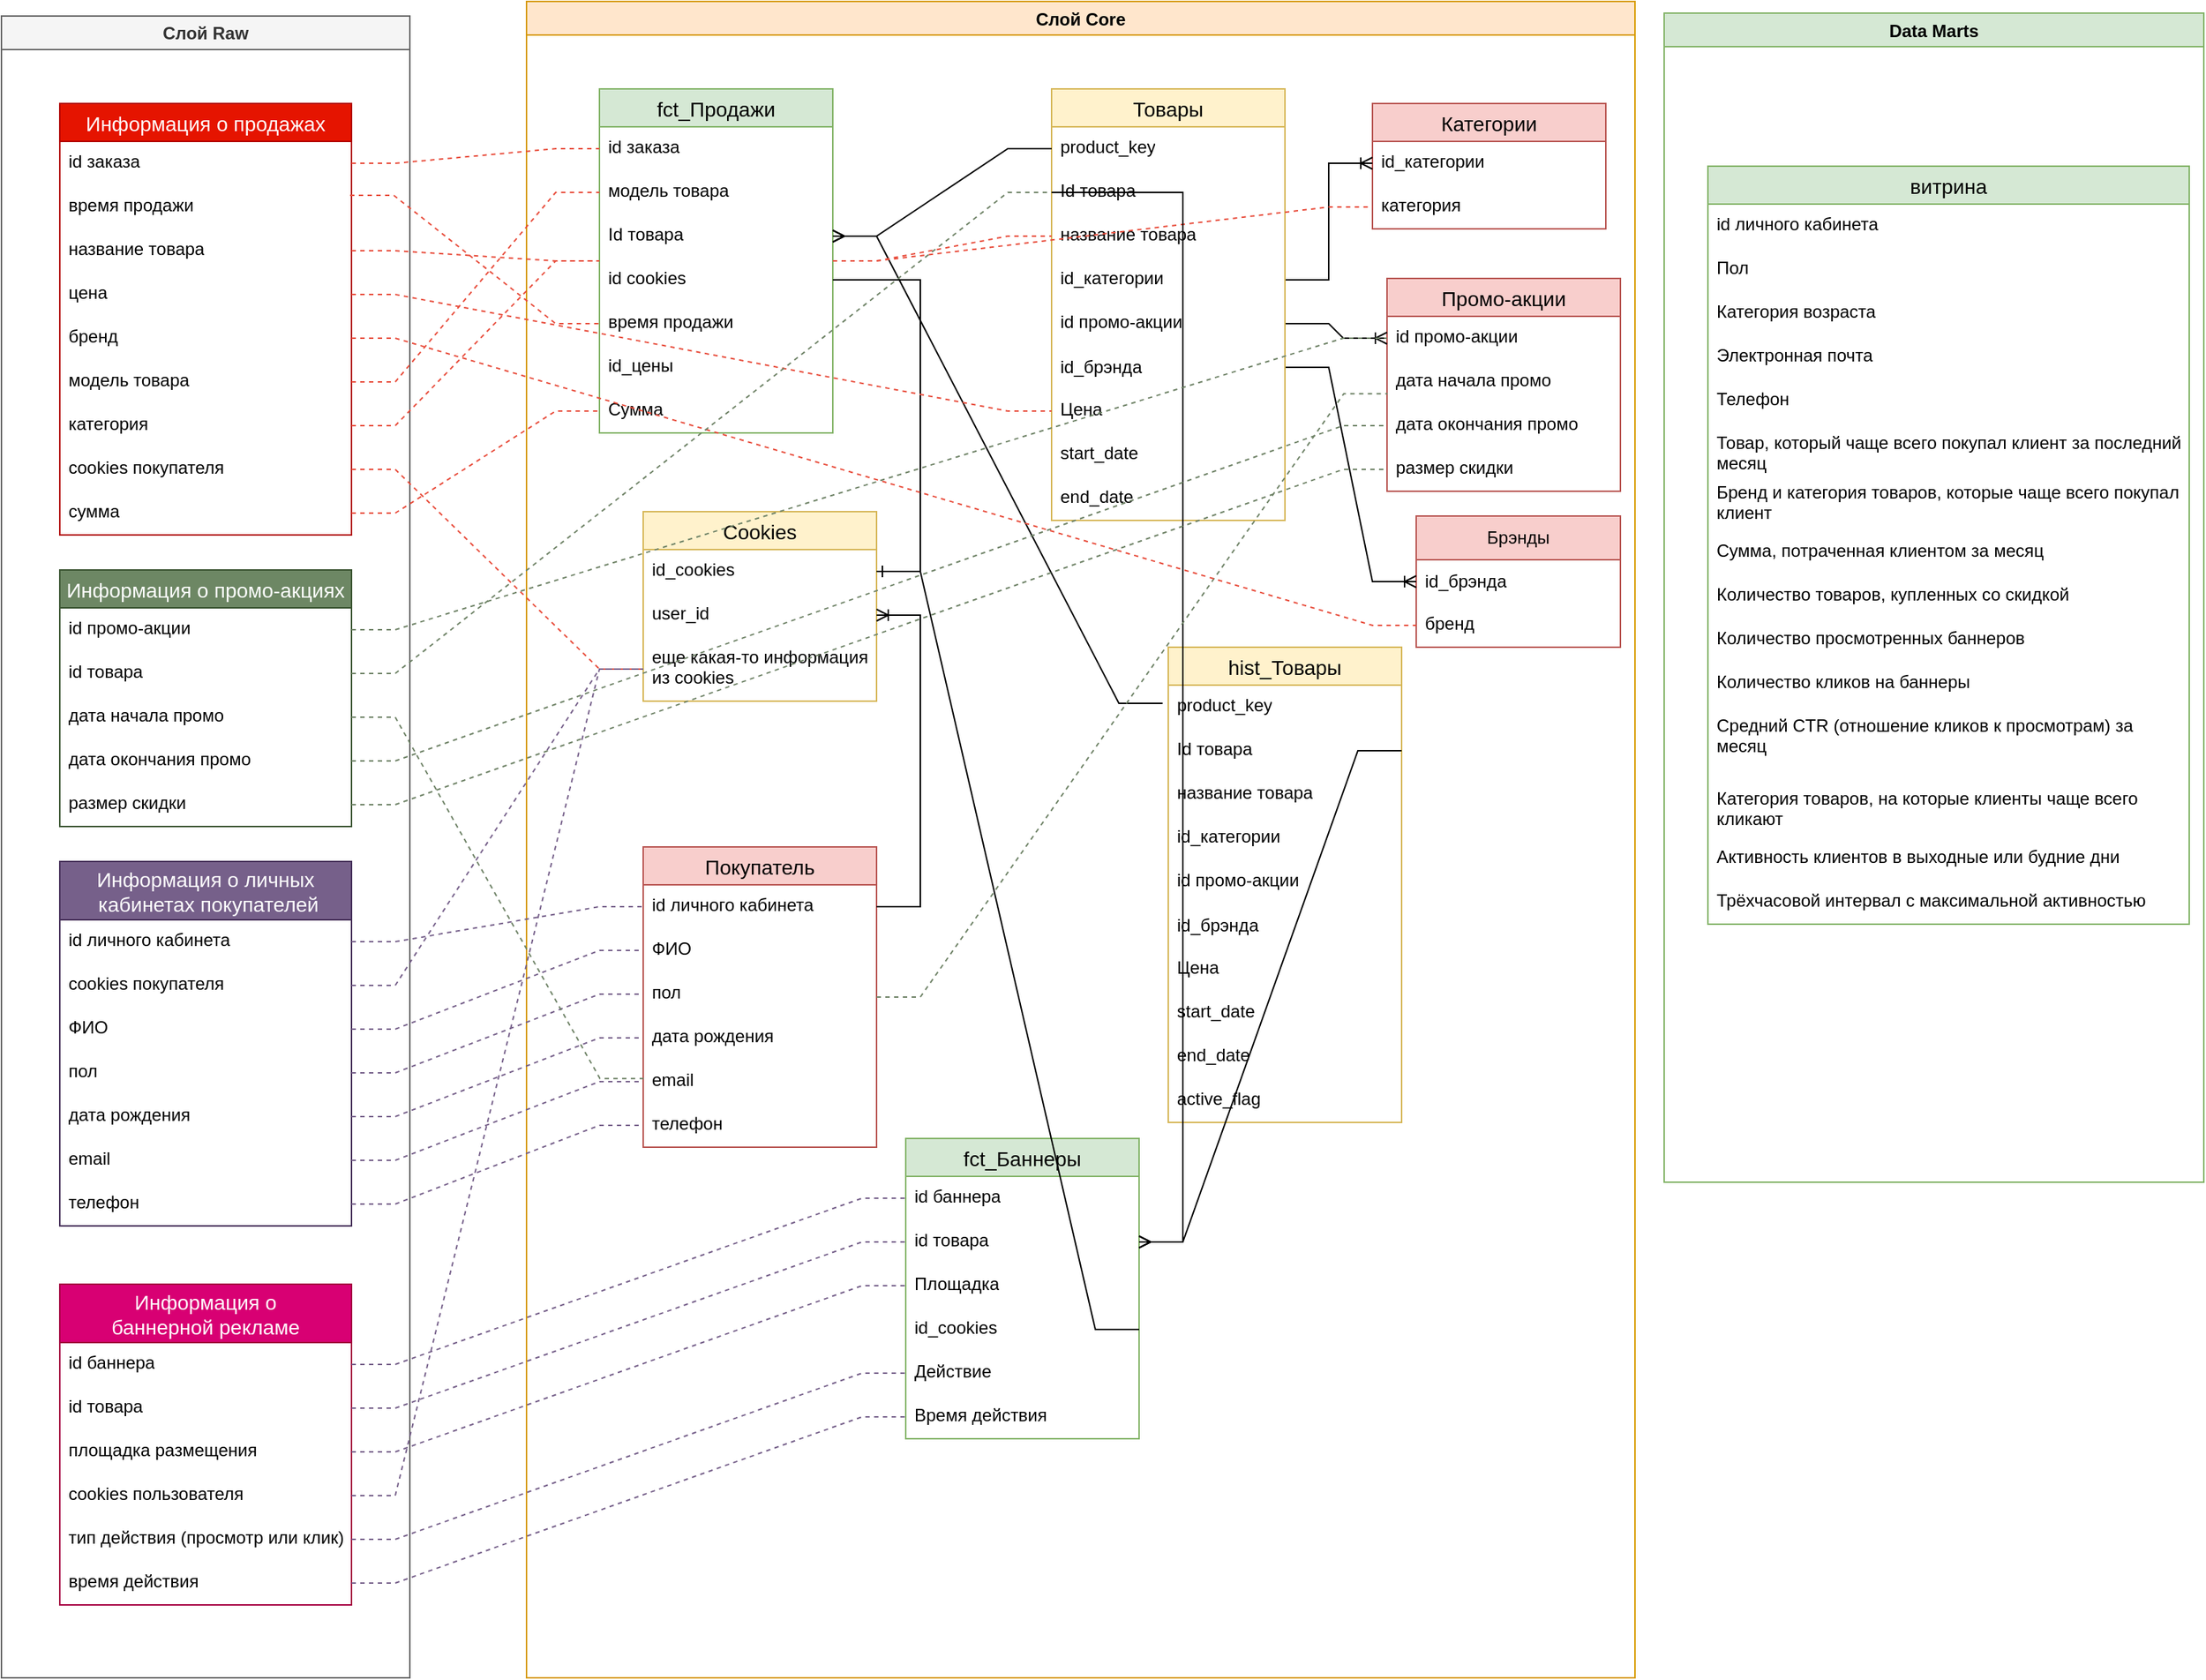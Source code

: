 <mxfile version="21.8.2" type="device">
  <diagram name="Page-1" id="m5_I9dipFFxXjnZk7kIk">
    <mxGraphModel dx="2537" dy="2081" grid="1" gridSize="10" guides="1" tooltips="1" connect="1" arrows="1" fold="1" page="1" pageScale="1" pageWidth="850" pageHeight="1100" math="0" shadow="0">
      <root>
        <mxCell id="0" />
        <mxCell id="1" parent="0" />
        <mxCell id="5eqABleXk-v-GuFvQu0C-42" value="Слой Raw" style="swimlane;whiteSpace=wrap;html=1;fillColor=#f5f5f5;strokeColor=#666666;rounded=0;glass=0;shadow=0;fontColor=#333333;" parent="1" vertex="1">
          <mxGeometry x="-220" y="-350" width="280" height="1140" as="geometry">
            <mxRectangle x="-160" y="-300" width="140" height="30" as="alternateBounds" />
          </mxGeometry>
        </mxCell>
        <mxCell id="5eqABleXk-v-GuFvQu0C-1" value="Информация о продажах" style="swimlane;fontStyle=0;childLayout=stackLayout;horizontal=1;startSize=26;horizontalStack=0;resizeParent=1;resizeParentMax=0;resizeLast=0;collapsible=1;marginBottom=0;align=center;fontSize=14;fillColor=#e51400;fontColor=#ffffff;strokeColor=#B20000;" parent="5eqABleXk-v-GuFvQu0C-42" vertex="1">
          <mxGeometry x="40" y="60" width="200" height="296" as="geometry" />
        </mxCell>
        <mxCell id="5eqABleXk-v-GuFvQu0C-2" value="id заказа" style="text;strokeColor=none;fillColor=none;spacingLeft=4;spacingRight=4;overflow=hidden;rotatable=0;points=[[0,0.5],[1,0.5]];portConstraint=eastwest;fontSize=12;whiteSpace=wrap;html=1;" parent="5eqABleXk-v-GuFvQu0C-1" vertex="1">
          <mxGeometry y="26" width="200" height="30" as="geometry" />
        </mxCell>
        <mxCell id="5eqABleXk-v-GuFvQu0C-3" value="время продажи" style="text;strokeColor=none;fillColor=none;spacingLeft=4;spacingRight=4;overflow=hidden;rotatable=0;points=[[0,0.5],[1,0.5]];portConstraint=eastwest;fontSize=12;whiteSpace=wrap;html=1;" parent="5eqABleXk-v-GuFvQu0C-1" vertex="1">
          <mxGeometry y="56" width="200" height="30" as="geometry" />
        </mxCell>
        <mxCell id="5eqABleXk-v-GuFvQu0C-5" value="название товара" style="text;strokeColor=none;fillColor=none;spacingLeft=4;spacingRight=4;overflow=hidden;rotatable=0;points=[[0,0.5],[1,0.5]];portConstraint=eastwest;fontSize=12;whiteSpace=wrap;html=1;" parent="5eqABleXk-v-GuFvQu0C-1" vertex="1">
          <mxGeometry y="86" width="200" height="30" as="geometry" />
        </mxCell>
        <mxCell id="5eqABleXk-v-GuFvQu0C-6" value="цена" style="text;strokeColor=none;fillColor=none;spacingLeft=4;spacingRight=4;overflow=hidden;rotatable=0;points=[[0,0.5],[1,0.5]];portConstraint=eastwest;fontSize=12;whiteSpace=wrap;html=1;" parent="5eqABleXk-v-GuFvQu0C-1" vertex="1">
          <mxGeometry y="116" width="200" height="30" as="geometry" />
        </mxCell>
        <mxCell id="5eqABleXk-v-GuFvQu0C-7" value="бренд" style="text;strokeColor=none;fillColor=none;spacingLeft=4;spacingRight=4;overflow=hidden;rotatable=0;points=[[0,0.5],[1,0.5]];portConstraint=eastwest;fontSize=12;whiteSpace=wrap;html=1;" parent="5eqABleXk-v-GuFvQu0C-1" vertex="1">
          <mxGeometry y="146" width="200" height="30" as="geometry" />
        </mxCell>
        <mxCell id="5eqABleXk-v-GuFvQu0C-4" value="модель товара" style="text;strokeColor=none;fillColor=none;spacingLeft=4;spacingRight=4;overflow=hidden;rotatable=0;points=[[0,0.5],[1,0.5]];portConstraint=eastwest;fontSize=12;whiteSpace=wrap;html=1;" parent="5eqABleXk-v-GuFvQu0C-1" vertex="1">
          <mxGeometry y="176" width="200" height="30" as="geometry" />
        </mxCell>
        <mxCell id="5eqABleXk-v-GuFvQu0C-9" value="категория" style="text;strokeColor=none;fillColor=none;spacingLeft=4;spacingRight=4;overflow=hidden;rotatable=0;points=[[0,0.5],[1,0.5]];portConstraint=eastwest;fontSize=12;whiteSpace=wrap;html=1;" parent="5eqABleXk-v-GuFvQu0C-1" vertex="1">
          <mxGeometry y="206" width="200" height="30" as="geometry" />
        </mxCell>
        <mxCell id="5eqABleXk-v-GuFvQu0C-11" value="cookies покупателя" style="text;strokeColor=none;fillColor=none;spacingLeft=4;spacingRight=4;overflow=hidden;rotatable=0;points=[[0,0.5],[1,0.5]];portConstraint=eastwest;fontSize=12;whiteSpace=wrap;html=1;" parent="5eqABleXk-v-GuFvQu0C-1" vertex="1">
          <mxGeometry y="236" width="200" height="30" as="geometry" />
        </mxCell>
        <mxCell id="5eqABleXk-v-GuFvQu0C-12" value="сумма" style="text;strokeColor=none;fillColor=none;spacingLeft=4;spacingRight=4;overflow=hidden;rotatable=0;points=[[0,0.5],[1,0.5]];portConstraint=eastwest;fontSize=12;whiteSpace=wrap;html=1;" parent="5eqABleXk-v-GuFvQu0C-1" vertex="1">
          <mxGeometry y="266" width="200" height="30" as="geometry" />
        </mxCell>
        <mxCell id="5eqABleXk-v-GuFvQu0C-23" value="Информация о промо-акциях" style="swimlane;fontStyle=0;childLayout=stackLayout;horizontal=1;startSize=26;horizontalStack=0;resizeParent=1;resizeParentMax=0;resizeLast=0;collapsible=1;marginBottom=0;align=center;fontSize=14;fillColor=#6d8764;fontColor=#ffffff;strokeColor=#3A5431;" parent="5eqABleXk-v-GuFvQu0C-42" vertex="1">
          <mxGeometry x="40" y="380" width="200" height="176" as="geometry" />
        </mxCell>
        <mxCell id="5eqABleXk-v-GuFvQu0C-24" value="id промо-акции" style="text;strokeColor=none;fillColor=none;spacingLeft=4;spacingRight=4;overflow=hidden;rotatable=0;points=[[0,0.5],[1,0.5]];portConstraint=eastwest;fontSize=12;whiteSpace=wrap;html=1;" parent="5eqABleXk-v-GuFvQu0C-23" vertex="1">
          <mxGeometry y="26" width="200" height="30" as="geometry" />
        </mxCell>
        <mxCell id="5eqABleXk-v-GuFvQu0C-25" value="id товара" style="text;strokeColor=none;fillColor=none;spacingLeft=4;spacingRight=4;overflow=hidden;rotatable=0;points=[[0,0.5],[1,0.5]];portConstraint=eastwest;fontSize=12;whiteSpace=wrap;html=1;" parent="5eqABleXk-v-GuFvQu0C-23" vertex="1">
          <mxGeometry y="56" width="200" height="30" as="geometry" />
        </mxCell>
        <mxCell id="5eqABleXk-v-GuFvQu0C-28" value="дата начала промо" style="text;strokeColor=none;fillColor=none;spacingLeft=4;spacingRight=4;overflow=hidden;rotatable=0;points=[[0,0.5],[1,0.5]];portConstraint=eastwest;fontSize=12;whiteSpace=wrap;html=1;" parent="5eqABleXk-v-GuFvQu0C-23" vertex="1">
          <mxGeometry y="86" width="200" height="30" as="geometry" />
        </mxCell>
        <mxCell id="5eqABleXk-v-GuFvQu0C-30" value="дата окончания промо" style="text;strokeColor=none;fillColor=none;spacingLeft=4;spacingRight=4;overflow=hidden;rotatable=0;points=[[0,0.5],[1,0.5]];portConstraint=eastwest;fontSize=12;whiteSpace=wrap;html=1;" parent="5eqABleXk-v-GuFvQu0C-23" vertex="1">
          <mxGeometry y="116" width="200" height="30" as="geometry" />
        </mxCell>
        <mxCell id="5eqABleXk-v-GuFvQu0C-26" value="размер скидки" style="text;strokeColor=none;fillColor=none;spacingLeft=4;spacingRight=4;overflow=hidden;rotatable=0;points=[[0,0.5],[1,0.5]];portConstraint=eastwest;fontSize=12;whiteSpace=wrap;html=1;" parent="5eqABleXk-v-GuFvQu0C-23" vertex="1">
          <mxGeometry y="146" width="200" height="30" as="geometry" />
        </mxCell>
        <mxCell id="5eqABleXk-v-GuFvQu0C-13" value="Информация о личных&#xa; кабинетах покупателей" style="swimlane;fontStyle=0;childLayout=stackLayout;horizontal=1;startSize=40;horizontalStack=0;resizeParent=1;resizeParentMax=0;resizeLast=0;collapsible=1;marginBottom=0;align=center;fontSize=14;fillColor=#76608a;fontColor=#ffffff;strokeColor=#432D57;" parent="5eqABleXk-v-GuFvQu0C-42" vertex="1">
          <mxGeometry x="40" y="580" width="200" height="250" as="geometry" />
        </mxCell>
        <mxCell id="5eqABleXk-v-GuFvQu0C-14" value="id личного кабинета" style="text;strokeColor=none;fillColor=none;spacingLeft=4;spacingRight=4;overflow=hidden;rotatable=0;points=[[0,0.5],[1,0.5]];portConstraint=eastwest;fontSize=12;whiteSpace=wrap;html=1;" parent="5eqABleXk-v-GuFvQu0C-13" vertex="1">
          <mxGeometry y="40" width="200" height="30" as="geometry" />
        </mxCell>
        <mxCell id="5eqABleXk-v-GuFvQu0C-15" value="cookies покупателя" style="text;strokeColor=none;fillColor=none;spacingLeft=4;spacingRight=4;overflow=hidden;rotatable=0;points=[[0,0.5],[1,0.5]];portConstraint=eastwest;fontSize=12;whiteSpace=wrap;html=1;" parent="5eqABleXk-v-GuFvQu0C-13" vertex="1">
          <mxGeometry y="70" width="200" height="30" as="geometry" />
        </mxCell>
        <mxCell id="5eqABleXk-v-GuFvQu0C-17" value="ФИО" style="text;strokeColor=none;fillColor=none;spacingLeft=4;spacingRight=4;overflow=hidden;rotatable=0;points=[[0,0.5],[1,0.5]];portConstraint=eastwest;fontSize=12;whiteSpace=wrap;html=1;" parent="5eqABleXk-v-GuFvQu0C-13" vertex="1">
          <mxGeometry y="100" width="200" height="30" as="geometry" />
        </mxCell>
        <mxCell id="5eqABleXk-v-GuFvQu0C-16" value="пол" style="text;strokeColor=none;fillColor=none;spacingLeft=4;spacingRight=4;overflow=hidden;rotatable=0;points=[[0,0.5],[1,0.5]];portConstraint=eastwest;fontSize=12;whiteSpace=wrap;html=1;" parent="5eqABleXk-v-GuFvQu0C-13" vertex="1">
          <mxGeometry y="130" width="200" height="30" as="geometry" />
        </mxCell>
        <mxCell id="5eqABleXk-v-GuFvQu0C-19" value="дата рождения" style="text;strokeColor=none;fillColor=none;spacingLeft=4;spacingRight=4;overflow=hidden;rotatable=0;points=[[0,0.5],[1,0.5]];portConstraint=eastwest;fontSize=12;whiteSpace=wrap;html=1;" parent="5eqABleXk-v-GuFvQu0C-13" vertex="1">
          <mxGeometry y="160" width="200" height="30" as="geometry" />
        </mxCell>
        <mxCell id="5eqABleXk-v-GuFvQu0C-20" value="email" style="text;strokeColor=none;fillColor=none;spacingLeft=4;spacingRight=4;overflow=hidden;rotatable=0;points=[[0,0.5],[1,0.5]];portConstraint=eastwest;fontSize=12;whiteSpace=wrap;html=1;" parent="5eqABleXk-v-GuFvQu0C-13" vertex="1">
          <mxGeometry y="190" width="200" height="30" as="geometry" />
        </mxCell>
        <mxCell id="5eqABleXk-v-GuFvQu0C-18" value="телефон" style="text;strokeColor=none;fillColor=none;spacingLeft=4;spacingRight=4;overflow=hidden;rotatable=0;points=[[0,0.5],[1,0.5]];portConstraint=eastwest;fontSize=12;whiteSpace=wrap;html=1;" parent="5eqABleXk-v-GuFvQu0C-13" vertex="1">
          <mxGeometry y="220" width="200" height="30" as="geometry" />
        </mxCell>
        <mxCell id="L7yxnm3-P1NIcVD1ScyZ-81" value="Информация о &#xa;баннерной рекламе" style="swimlane;fontStyle=0;childLayout=stackLayout;horizontal=1;startSize=40;horizontalStack=0;resizeParent=1;resizeParentMax=0;resizeLast=0;collapsible=1;marginBottom=0;align=center;fontSize=14;fillColor=#d80073;fontColor=#ffffff;strokeColor=#A50040;" vertex="1" parent="5eqABleXk-v-GuFvQu0C-42">
          <mxGeometry x="40" y="870" width="200" height="220" as="geometry" />
        </mxCell>
        <mxCell id="L7yxnm3-P1NIcVD1ScyZ-82" value="id баннера" style="text;strokeColor=none;fillColor=none;spacingLeft=4;spacingRight=4;overflow=hidden;rotatable=0;points=[[0,0.5],[1,0.5]];portConstraint=eastwest;fontSize=12;whiteSpace=wrap;html=1;" vertex="1" parent="L7yxnm3-P1NIcVD1ScyZ-81">
          <mxGeometry y="40" width="200" height="30" as="geometry" />
        </mxCell>
        <mxCell id="L7yxnm3-P1NIcVD1ScyZ-83" value="id товара" style="text;strokeColor=none;fillColor=none;spacingLeft=4;spacingRight=4;overflow=hidden;rotatable=0;points=[[0,0.5],[1,0.5]];portConstraint=eastwest;fontSize=12;whiteSpace=wrap;html=1;" vertex="1" parent="L7yxnm3-P1NIcVD1ScyZ-81">
          <mxGeometry y="70" width="200" height="30" as="geometry" />
        </mxCell>
        <mxCell id="L7yxnm3-P1NIcVD1ScyZ-84" value="площадка размещения" style="text;strokeColor=none;fillColor=none;spacingLeft=4;spacingRight=4;overflow=hidden;rotatable=0;points=[[0,0.5],[1,0.5]];portConstraint=eastwest;fontSize=12;whiteSpace=wrap;html=1;" vertex="1" parent="L7yxnm3-P1NIcVD1ScyZ-81">
          <mxGeometry y="100" width="200" height="30" as="geometry" />
        </mxCell>
        <mxCell id="L7yxnm3-P1NIcVD1ScyZ-91" value="cookies пользователя" style="text;strokeColor=none;fillColor=none;spacingLeft=4;spacingRight=4;overflow=hidden;rotatable=0;points=[[0,0.5],[1,0.5]];portConstraint=eastwest;fontSize=12;whiteSpace=wrap;html=1;" vertex="1" parent="L7yxnm3-P1NIcVD1ScyZ-81">
          <mxGeometry y="130" width="200" height="30" as="geometry" />
        </mxCell>
        <mxCell id="L7yxnm3-P1NIcVD1ScyZ-93" value="тип действия (просмотр или клик)" style="text;strokeColor=none;fillColor=none;spacingLeft=4;spacingRight=4;overflow=hidden;rotatable=0;points=[[0,0.5],[1,0.5]];portConstraint=eastwest;fontSize=12;whiteSpace=wrap;html=1;" vertex="1" parent="L7yxnm3-P1NIcVD1ScyZ-81">
          <mxGeometry y="160" width="200" height="30" as="geometry" />
        </mxCell>
        <mxCell id="L7yxnm3-P1NIcVD1ScyZ-94" value="время действия" style="text;strokeColor=none;fillColor=none;spacingLeft=4;spacingRight=4;overflow=hidden;rotatable=0;points=[[0,0.5],[1,0.5]];portConstraint=eastwest;fontSize=12;whiteSpace=wrap;html=1;" vertex="1" parent="L7yxnm3-P1NIcVD1ScyZ-81">
          <mxGeometry y="190" width="200" height="30" as="geometry" />
        </mxCell>
        <mxCell id="5eqABleXk-v-GuFvQu0C-55" value="Слой Core" style="swimlane;fillColor=#ffe6cc;strokeColor=#d79b00;" parent="1" vertex="1">
          <mxGeometry x="140" y="-360" width="760" height="1150" as="geometry">
            <mxRectangle x="130" y="-540" width="100" height="30" as="alternateBounds" />
          </mxGeometry>
        </mxCell>
        <mxCell id="5eqABleXk-v-GuFvQu0C-72" value="Категории" style="swimlane;fontStyle=0;childLayout=stackLayout;horizontal=1;startSize=26;horizontalStack=0;resizeParent=1;resizeParentMax=0;resizeLast=0;collapsible=1;marginBottom=0;align=center;fontSize=14;fillColor=#f8cecc;strokeColor=#b85450;" parent="5eqABleXk-v-GuFvQu0C-55" vertex="1">
          <mxGeometry x="580" y="70" width="160" height="86" as="geometry" />
        </mxCell>
        <mxCell id="5eqABleXk-v-GuFvQu0C-73" value="id_категории" style="text;strokeColor=none;fillColor=none;spacingLeft=4;spacingRight=4;overflow=hidden;rotatable=0;points=[[0,0.5],[1,0.5]];portConstraint=eastwest;fontSize=12;whiteSpace=wrap;html=1;" parent="5eqABleXk-v-GuFvQu0C-72" vertex="1">
          <mxGeometry y="26" width="160" height="30" as="geometry" />
        </mxCell>
        <mxCell id="5eqABleXk-v-GuFvQu0C-76" value="категория" style="text;strokeColor=none;fillColor=none;spacingLeft=4;spacingRight=4;overflow=hidden;rotatable=0;points=[[0,0.5],[1,0.5]];portConstraint=eastwest;fontSize=12;whiteSpace=wrap;html=1;" parent="5eqABleXk-v-GuFvQu0C-72" vertex="1">
          <mxGeometry y="56" width="160" height="30" as="geometry" />
        </mxCell>
        <mxCell id="5eqABleXk-v-GuFvQu0C-82" value="" style="edgeStyle=entityRelationEdgeStyle;fontSize=12;html=1;endArrow=ERoneToMany;rounded=0;" parent="5eqABleXk-v-GuFvQu0C-55" source="5eqABleXk-v-GuFvQu0C-81" target="5eqABleXk-v-GuFvQu0C-73" edge="1">
          <mxGeometry width="100" height="100" relative="1" as="geometry">
            <mxPoint x="140" y="430" as="sourcePoint" />
            <mxPoint x="240" y="330" as="targetPoint" />
          </mxGeometry>
        </mxCell>
        <mxCell id="5eqABleXk-v-GuFvQu0C-84" value="Брэнды" style="swimlane;fontStyle=0;childLayout=stackLayout;horizontal=1;startSize=30;horizontalStack=0;resizeParent=1;resizeParentMax=0;resizeLast=0;collapsible=1;marginBottom=0;whiteSpace=wrap;html=1;fillColor=#f8cecc;strokeColor=#b85450;" parent="5eqABleXk-v-GuFvQu0C-55" vertex="1">
          <mxGeometry x="610" y="353" width="140" height="90" as="geometry" />
        </mxCell>
        <mxCell id="5eqABleXk-v-GuFvQu0C-85" value="id_брэнда" style="text;strokeColor=none;fillColor=none;align=left;verticalAlign=middle;spacingLeft=4;spacingRight=4;overflow=hidden;points=[[0,0.5],[1,0.5]];portConstraint=eastwest;rotatable=0;whiteSpace=wrap;html=1;" parent="5eqABleXk-v-GuFvQu0C-84" vertex="1">
          <mxGeometry y="30" width="140" height="30" as="geometry" />
        </mxCell>
        <mxCell id="5eqABleXk-v-GuFvQu0C-71" value="бренд" style="text;strokeColor=none;fillColor=none;spacingLeft=4;spacingRight=4;overflow=hidden;rotatable=0;points=[[0,0.5],[1,0.5]];portConstraint=eastwest;fontSize=12;whiteSpace=wrap;html=1;" parent="5eqABleXk-v-GuFvQu0C-84" vertex="1">
          <mxGeometry y="60" width="140" height="30" as="geometry" />
        </mxCell>
        <mxCell id="5eqABleXk-v-GuFvQu0C-89" value="" style="edgeStyle=entityRelationEdgeStyle;fontSize=12;html=1;endArrow=ERoneToMany;rounded=0;entryX=0;entryY=0.5;entryDx=0;entryDy=0;" parent="5eqABleXk-v-GuFvQu0C-55" source="5eqABleXk-v-GuFvQu0C-88" target="5eqABleXk-v-GuFvQu0C-85" edge="1">
          <mxGeometry width="100" height="100" relative="1" as="geometry">
            <mxPoint x="40" y="340" as="sourcePoint" />
            <mxPoint x="140" y="240" as="targetPoint" />
          </mxGeometry>
        </mxCell>
        <mxCell id="L7yxnm3-P1NIcVD1ScyZ-21" value="Промо-акции" style="swimlane;fontStyle=0;childLayout=stackLayout;horizontal=1;startSize=26;horizontalStack=0;resizeParent=1;resizeParentMax=0;resizeLast=0;collapsible=1;marginBottom=0;align=center;fontSize=14;fillColor=#f8cecc;strokeColor=#b85450;" vertex="1" parent="5eqABleXk-v-GuFvQu0C-55">
          <mxGeometry x="590" y="190" width="160" height="146" as="geometry" />
        </mxCell>
        <mxCell id="L7yxnm3-P1NIcVD1ScyZ-25" value="id промо-акции" style="text;strokeColor=none;fillColor=none;spacingLeft=4;spacingRight=4;overflow=hidden;rotatable=0;points=[[0,0.5],[1,0.5]];portConstraint=eastwest;fontSize=12;whiteSpace=wrap;html=1;" vertex="1" parent="L7yxnm3-P1NIcVD1ScyZ-21">
          <mxGeometry y="26" width="160" height="30" as="geometry" />
        </mxCell>
        <mxCell id="L7yxnm3-P1NIcVD1ScyZ-30" value="дата начала промо" style="text;strokeColor=none;fillColor=none;spacingLeft=4;spacingRight=4;overflow=hidden;rotatable=0;points=[[0,0.5],[1,0.5]];portConstraint=eastwest;fontSize=12;whiteSpace=wrap;html=1;" vertex="1" parent="L7yxnm3-P1NIcVD1ScyZ-21">
          <mxGeometry y="56" width="160" height="30" as="geometry" />
        </mxCell>
        <mxCell id="L7yxnm3-P1NIcVD1ScyZ-31" value="дата окончания промо" style="text;strokeColor=none;fillColor=none;spacingLeft=4;spacingRight=4;overflow=hidden;rotatable=0;points=[[0,0.5],[1,0.5]];portConstraint=eastwest;fontSize=12;whiteSpace=wrap;html=1;" vertex="1" parent="L7yxnm3-P1NIcVD1ScyZ-21">
          <mxGeometry y="86" width="160" height="30" as="geometry" />
        </mxCell>
        <mxCell id="L7yxnm3-P1NIcVD1ScyZ-34" value="размер скидки" style="text;strokeColor=none;fillColor=none;spacingLeft=4;spacingRight=4;overflow=hidden;rotatable=0;points=[[0,0.5],[1,0.5]];portConstraint=eastwest;fontSize=12;whiteSpace=wrap;html=1;" vertex="1" parent="L7yxnm3-P1NIcVD1ScyZ-21">
          <mxGeometry y="116" width="160" height="30" as="geometry" />
        </mxCell>
        <mxCell id="L7yxnm3-P1NIcVD1ScyZ-27" value="" style="edgeStyle=entityRelationEdgeStyle;fontSize=12;html=1;endArrow=ERoneToMany;rounded=0;" edge="1" parent="5eqABleXk-v-GuFvQu0C-55" source="L7yxnm3-P1NIcVD1ScyZ-26" target="L7yxnm3-P1NIcVD1ScyZ-25">
          <mxGeometry width="100" height="100" relative="1" as="geometry">
            <mxPoint x="420" y="411" as="sourcePoint" />
            <mxPoint x="500" y="445" as="targetPoint" />
          </mxGeometry>
        </mxCell>
        <mxCell id="L7yxnm3-P1NIcVD1ScyZ-1" value="Товары" style="swimlane;fontStyle=0;childLayout=stackLayout;horizontal=1;startSize=26;horizontalStack=0;resizeParent=1;resizeParentMax=0;resizeLast=0;collapsible=1;marginBottom=0;align=center;fontSize=14;fillColor=#fff2cc;strokeColor=#d6b656;" vertex="1" parent="5eqABleXk-v-GuFvQu0C-55">
          <mxGeometry x="360" y="60" width="160" height="296" as="geometry" />
        </mxCell>
        <mxCell id="L7yxnm3-P1NIcVD1ScyZ-66" value="product_key" style="text;strokeColor=none;fillColor=none;spacingLeft=4;spacingRight=4;overflow=hidden;rotatable=0;points=[[0,0.5],[1,0.5]];portConstraint=eastwest;fontSize=12;whiteSpace=wrap;html=1;" vertex="1" parent="L7yxnm3-P1NIcVD1ScyZ-1">
          <mxGeometry y="26" width="160" height="30" as="geometry" />
        </mxCell>
        <mxCell id="L7yxnm3-P1NIcVD1ScyZ-2" value="Id товара" style="text;strokeColor=none;fillColor=none;spacingLeft=4;spacingRight=4;overflow=hidden;rotatable=0;points=[[0,0.5],[1,0.5]];portConstraint=eastwest;fontSize=12;whiteSpace=wrap;html=1;" vertex="1" parent="L7yxnm3-P1NIcVD1ScyZ-1">
          <mxGeometry y="56" width="160" height="30" as="geometry" />
        </mxCell>
        <mxCell id="5eqABleXk-v-GuFvQu0C-65" value="название товара" style="text;strokeColor=none;fillColor=none;spacingLeft=4;spacingRight=4;overflow=hidden;rotatable=0;points=[[0,0.5],[1,0.5]];portConstraint=eastwest;fontSize=12;whiteSpace=wrap;html=1;" parent="L7yxnm3-P1NIcVD1ScyZ-1" vertex="1">
          <mxGeometry y="86" width="160" height="30" as="geometry" />
        </mxCell>
        <mxCell id="5eqABleXk-v-GuFvQu0C-81" value="id_категории" style="text;strokeColor=none;fillColor=none;spacingLeft=4;spacingRight=4;overflow=hidden;rotatable=0;points=[[0,0.5],[1,0.5]];portConstraint=eastwest;fontSize=12;whiteSpace=wrap;html=1;" parent="L7yxnm3-P1NIcVD1ScyZ-1" vertex="1">
          <mxGeometry y="116" width="160" height="30" as="geometry" />
        </mxCell>
        <mxCell id="L7yxnm3-P1NIcVD1ScyZ-26" value="id промо-акции" style="text;strokeColor=none;fillColor=none;spacingLeft=4;spacingRight=4;overflow=hidden;rotatable=0;points=[[0,0.5],[1,0.5]];portConstraint=eastwest;fontSize=12;whiteSpace=wrap;html=1;" vertex="1" parent="L7yxnm3-P1NIcVD1ScyZ-1">
          <mxGeometry y="146" width="160" height="30" as="geometry" />
        </mxCell>
        <mxCell id="5eqABleXk-v-GuFvQu0C-88" value="id_брэнда" style="text;strokeColor=none;fillColor=none;align=left;verticalAlign=middle;spacingLeft=4;spacingRight=4;overflow=hidden;points=[[0,0.5],[1,0.5]];portConstraint=eastwest;rotatable=0;whiteSpace=wrap;html=1;" parent="L7yxnm3-P1NIcVD1ScyZ-1" vertex="1">
          <mxGeometry y="176" width="160" height="30" as="geometry" />
        </mxCell>
        <mxCell id="L7yxnm3-P1NIcVD1ScyZ-4" value="Цена" style="text;strokeColor=none;fillColor=none;spacingLeft=4;spacingRight=4;overflow=hidden;rotatable=0;points=[[0,0.5],[1,0.5]];portConstraint=eastwest;fontSize=12;whiteSpace=wrap;html=1;" vertex="1" parent="L7yxnm3-P1NIcVD1ScyZ-1">
          <mxGeometry y="206" width="160" height="30" as="geometry" />
        </mxCell>
        <mxCell id="L7yxnm3-P1NIcVD1ScyZ-53" value="start_date" style="text;strokeColor=none;fillColor=none;spacingLeft=4;spacingRight=4;overflow=hidden;rotatable=0;points=[[0,0.5],[1,0.5]];portConstraint=eastwest;fontSize=12;whiteSpace=wrap;html=1;" vertex="1" parent="L7yxnm3-P1NIcVD1ScyZ-1">
          <mxGeometry y="236" width="160" height="30" as="geometry" />
        </mxCell>
        <mxCell id="L7yxnm3-P1NIcVD1ScyZ-55" value="end_date" style="text;strokeColor=none;fillColor=none;spacingLeft=4;spacingRight=4;overflow=hidden;rotatable=0;points=[[0,0.5],[1,0.5]];portConstraint=eastwest;fontSize=12;whiteSpace=wrap;html=1;" vertex="1" parent="L7yxnm3-P1NIcVD1ScyZ-1">
          <mxGeometry y="266" width="160" height="30" as="geometry" />
        </mxCell>
        <mxCell id="L7yxnm3-P1NIcVD1ScyZ-67" value="hist_Товары" style="swimlane;fontStyle=0;childLayout=stackLayout;horizontal=1;startSize=26;horizontalStack=0;resizeParent=1;resizeParentMax=0;resizeLast=0;collapsible=1;marginBottom=0;align=center;fontSize=14;fillColor=#fff2cc;strokeColor=#d6b656;" vertex="1" parent="5eqABleXk-v-GuFvQu0C-55">
          <mxGeometry x="440" y="443" width="160" height="326" as="geometry" />
        </mxCell>
        <mxCell id="L7yxnm3-P1NIcVD1ScyZ-68" value="product_key" style="text;strokeColor=none;fillColor=none;spacingLeft=4;spacingRight=4;overflow=hidden;rotatable=0;points=[[0,0.5],[1,0.5]];portConstraint=eastwest;fontSize=12;whiteSpace=wrap;html=1;" vertex="1" parent="L7yxnm3-P1NIcVD1ScyZ-67">
          <mxGeometry y="26" width="160" height="30" as="geometry" />
        </mxCell>
        <mxCell id="L7yxnm3-P1NIcVD1ScyZ-69" value="Id товара" style="text;strokeColor=none;fillColor=none;spacingLeft=4;spacingRight=4;overflow=hidden;rotatable=0;points=[[0,0.5],[1,0.5]];portConstraint=eastwest;fontSize=12;whiteSpace=wrap;html=1;" vertex="1" parent="L7yxnm3-P1NIcVD1ScyZ-67">
          <mxGeometry y="56" width="160" height="30" as="geometry" />
        </mxCell>
        <mxCell id="L7yxnm3-P1NIcVD1ScyZ-70" value="название товара" style="text;strokeColor=none;fillColor=none;spacingLeft=4;spacingRight=4;overflow=hidden;rotatable=0;points=[[0,0.5],[1,0.5]];portConstraint=eastwest;fontSize=12;whiteSpace=wrap;html=1;" vertex="1" parent="L7yxnm3-P1NIcVD1ScyZ-67">
          <mxGeometry y="86" width="160" height="30" as="geometry" />
        </mxCell>
        <mxCell id="L7yxnm3-P1NIcVD1ScyZ-71" value="id_категории" style="text;strokeColor=none;fillColor=none;spacingLeft=4;spacingRight=4;overflow=hidden;rotatable=0;points=[[0,0.5],[1,0.5]];portConstraint=eastwest;fontSize=12;whiteSpace=wrap;html=1;" vertex="1" parent="L7yxnm3-P1NIcVD1ScyZ-67">
          <mxGeometry y="116" width="160" height="30" as="geometry" />
        </mxCell>
        <mxCell id="L7yxnm3-P1NIcVD1ScyZ-72" value="id промо-акции" style="text;strokeColor=none;fillColor=none;spacingLeft=4;spacingRight=4;overflow=hidden;rotatable=0;points=[[0,0.5],[1,0.5]];portConstraint=eastwest;fontSize=12;whiteSpace=wrap;html=1;" vertex="1" parent="L7yxnm3-P1NIcVD1ScyZ-67">
          <mxGeometry y="146" width="160" height="30" as="geometry" />
        </mxCell>
        <mxCell id="L7yxnm3-P1NIcVD1ScyZ-73" value="id_брэнда" style="text;strokeColor=none;fillColor=none;align=left;verticalAlign=middle;spacingLeft=4;spacingRight=4;overflow=hidden;points=[[0,0.5],[1,0.5]];portConstraint=eastwest;rotatable=0;whiteSpace=wrap;html=1;" vertex="1" parent="L7yxnm3-P1NIcVD1ScyZ-67">
          <mxGeometry y="176" width="160" height="30" as="geometry" />
        </mxCell>
        <mxCell id="L7yxnm3-P1NIcVD1ScyZ-74" value="Цена" style="text;strokeColor=none;fillColor=none;spacingLeft=4;spacingRight=4;overflow=hidden;rotatable=0;points=[[0,0.5],[1,0.5]];portConstraint=eastwest;fontSize=12;whiteSpace=wrap;html=1;" vertex="1" parent="L7yxnm3-P1NIcVD1ScyZ-67">
          <mxGeometry y="206" width="160" height="30" as="geometry" />
        </mxCell>
        <mxCell id="L7yxnm3-P1NIcVD1ScyZ-75" value="start_date" style="text;strokeColor=none;fillColor=none;spacingLeft=4;spacingRight=4;overflow=hidden;rotatable=0;points=[[0,0.5],[1,0.5]];portConstraint=eastwest;fontSize=12;whiteSpace=wrap;html=1;" vertex="1" parent="L7yxnm3-P1NIcVD1ScyZ-67">
          <mxGeometry y="236" width="160" height="30" as="geometry" />
        </mxCell>
        <mxCell id="L7yxnm3-P1NIcVD1ScyZ-76" value="end_date" style="text;strokeColor=none;fillColor=none;spacingLeft=4;spacingRight=4;overflow=hidden;rotatable=0;points=[[0,0.5],[1,0.5]];portConstraint=eastwest;fontSize=12;whiteSpace=wrap;html=1;" vertex="1" parent="L7yxnm3-P1NIcVD1ScyZ-67">
          <mxGeometry y="266" width="160" height="30" as="geometry" />
        </mxCell>
        <mxCell id="L7yxnm3-P1NIcVD1ScyZ-77" value="active_flag" style="text;strokeColor=none;fillColor=none;spacingLeft=4;spacingRight=4;overflow=hidden;rotatable=0;points=[[0,0.5],[1,0.5]];portConstraint=eastwest;fontSize=12;whiteSpace=wrap;html=1;" vertex="1" parent="L7yxnm3-P1NIcVD1ScyZ-67">
          <mxGeometry y="296" width="160" height="30" as="geometry" />
        </mxCell>
        <mxCell id="5eqABleXk-v-GuFvQu0C-60" value="fct_Продажи" style="swimlane;fontStyle=0;childLayout=stackLayout;horizontal=1;startSize=26;horizontalStack=0;resizeParent=1;resizeParentMax=0;resizeLast=0;collapsible=1;marginBottom=0;align=center;fontSize=14;fillColor=#d5e8d4;strokeColor=#82b366;" parent="5eqABleXk-v-GuFvQu0C-55" vertex="1">
          <mxGeometry x="50" y="60" width="160" height="236" as="geometry" />
        </mxCell>
        <mxCell id="5eqABleXk-v-GuFvQu0C-90" value="id заказа" style="text;strokeColor=none;fillColor=none;spacingLeft=4;spacingRight=4;overflow=hidden;rotatable=0;points=[[0,0.5],[1,0.5]];portConstraint=eastwest;fontSize=12;whiteSpace=wrap;html=1;" parent="5eqABleXk-v-GuFvQu0C-60" vertex="1">
          <mxGeometry y="26" width="160" height="30" as="geometry" />
        </mxCell>
        <mxCell id="5eqABleXk-v-GuFvQu0C-70" value="модель товара" style="text;strokeColor=none;fillColor=none;spacingLeft=4;spacingRight=4;overflow=hidden;rotatable=0;points=[[0,0.5],[1,0.5]];portConstraint=eastwest;fontSize=12;whiteSpace=wrap;html=1;" parent="5eqABleXk-v-GuFvQu0C-60" vertex="1">
          <mxGeometry y="56" width="160" height="30" as="geometry" />
        </mxCell>
        <mxCell id="L7yxnm3-P1NIcVD1ScyZ-5" value="Id товара" style="text;strokeColor=none;fillColor=none;spacingLeft=4;spacingRight=4;overflow=hidden;rotatable=0;points=[[0,0.5],[1,0.5]];portConstraint=eastwest;fontSize=12;whiteSpace=wrap;html=1;" vertex="1" parent="5eqABleXk-v-GuFvQu0C-60">
          <mxGeometry y="86" width="160" height="30" as="geometry" />
        </mxCell>
        <mxCell id="L7yxnm3-P1NIcVD1ScyZ-121" value="id cookies" style="text;strokeColor=none;fillColor=none;spacingLeft=4;spacingRight=4;overflow=hidden;rotatable=0;points=[[0,0.5],[1,0.5]];portConstraint=eastwest;fontSize=12;whiteSpace=wrap;html=1;" vertex="1" parent="5eqABleXk-v-GuFvQu0C-60">
          <mxGeometry y="116" width="160" height="30" as="geometry" />
        </mxCell>
        <mxCell id="5eqABleXk-v-GuFvQu0C-93" value="время продажи" style="text;strokeColor=none;fillColor=none;spacingLeft=4;spacingRight=4;overflow=hidden;rotatable=0;points=[[0,0.5],[1,0.5]];portConstraint=eastwest;fontSize=12;whiteSpace=wrap;html=1;" parent="5eqABleXk-v-GuFvQu0C-60" vertex="1">
          <mxGeometry y="146" width="160" height="30" as="geometry" />
        </mxCell>
        <mxCell id="5eqABleXk-v-GuFvQu0C-62" value="id_цены" style="text;strokeColor=none;fillColor=none;spacingLeft=4;spacingRight=4;overflow=hidden;rotatable=0;points=[[0,0.5],[1,0.5]];portConstraint=eastwest;fontSize=12;whiteSpace=wrap;html=1;" parent="5eqABleXk-v-GuFvQu0C-60" vertex="1">
          <mxGeometry y="176" width="160" height="30" as="geometry" />
        </mxCell>
        <mxCell id="5eqABleXk-v-GuFvQu0C-63" value="Сумма" style="text;strokeColor=none;fillColor=none;spacingLeft=4;spacingRight=4;overflow=hidden;rotatable=0;points=[[0,0.5],[1,0.5]];portConstraint=eastwest;fontSize=12;whiteSpace=wrap;html=1;" parent="5eqABleXk-v-GuFvQu0C-60" vertex="1">
          <mxGeometry y="206" width="160" height="30" as="geometry" />
        </mxCell>
        <mxCell id="L7yxnm3-P1NIcVD1ScyZ-6" value="" style="edgeStyle=entityRelationEdgeStyle;fontSize=12;html=1;endArrow=ERmany;rounded=0;" edge="1" parent="5eqABleXk-v-GuFvQu0C-55" source="L7yxnm3-P1NIcVD1ScyZ-66" target="L7yxnm3-P1NIcVD1ScyZ-5">
          <mxGeometry width="100" height="100" relative="1" as="geometry">
            <mxPoint x="230" y="290" as="sourcePoint" />
            <mxPoint x="330" y="190" as="targetPoint" />
          </mxGeometry>
        </mxCell>
        <mxCell id="L7yxnm3-P1NIcVD1ScyZ-80" value="" style="edgeStyle=entityRelationEdgeStyle;fontSize=12;html=1;endArrow=ERmany;rounded=0;exitX=-0.024;exitY=0.415;exitDx=0;exitDy=0;exitPerimeter=0;" edge="1" parent="5eqABleXk-v-GuFvQu0C-55" source="L7yxnm3-P1NIcVD1ScyZ-68" target="L7yxnm3-P1NIcVD1ScyZ-5">
          <mxGeometry width="100" height="100" relative="1" as="geometry">
            <mxPoint x="350" y="111" as="sourcePoint" />
            <mxPoint x="275" y="327" as="targetPoint" />
          </mxGeometry>
        </mxCell>
        <mxCell id="5eqABleXk-v-GuFvQu0C-77" value="" style="edgeStyle=entityRelationEdgeStyle;fontSize=12;html=1;endArrow=none;rounded=0;exitX=1;exitY=0.5;exitDx=0;exitDy=0;dashed=1;endFill=0;strokeColor=#e84c3b;" parent="5eqABleXk-v-GuFvQu0C-55" source="5eqABleXk-v-GuFvQu0C-60" target="5eqABleXk-v-GuFvQu0C-65" edge="1">
          <mxGeometry width="100" height="100" relative="1" as="geometry">
            <mxPoint x="-50" y="520" as="sourcePoint" />
            <mxPoint x="50" y="420" as="targetPoint" />
          </mxGeometry>
        </mxCell>
        <mxCell id="5eqABleXk-v-GuFvQu0C-80" value="" style="edgeStyle=entityRelationEdgeStyle;fontSize=12;html=1;endArrow=none;rounded=0;dashed=1;endFill=0;strokeColor=#e84c3b;" parent="5eqABleXk-v-GuFvQu0C-55" source="5eqABleXk-v-GuFvQu0C-60" target="5eqABleXk-v-GuFvQu0C-76" edge="1">
          <mxGeometry width="100" height="100" relative="1" as="geometry">
            <mxPoint x="-150" y="311" as="sourcePoint" />
            <mxPoint x="-30" y="221" as="targetPoint" />
          </mxGeometry>
        </mxCell>
        <mxCell id="L7yxnm3-P1NIcVD1ScyZ-95" value="fct_Баннеры" style="swimlane;fontStyle=0;childLayout=stackLayout;horizontal=1;startSize=26;horizontalStack=0;resizeParent=1;resizeParentMax=0;resizeLast=0;collapsible=1;marginBottom=0;align=center;fontSize=14;fillColor=#d5e8d4;strokeColor=#82b366;" vertex="1" parent="5eqABleXk-v-GuFvQu0C-55">
          <mxGeometry x="260" y="780" width="160" height="206" as="geometry" />
        </mxCell>
        <mxCell id="L7yxnm3-P1NIcVD1ScyZ-99" value="id баннера" style="text;strokeColor=none;fillColor=none;spacingLeft=4;spacingRight=4;overflow=hidden;rotatable=0;points=[[0,0.5],[1,0.5]];portConstraint=eastwest;fontSize=12;whiteSpace=wrap;html=1;" vertex="1" parent="L7yxnm3-P1NIcVD1ScyZ-95">
          <mxGeometry y="26" width="160" height="30" as="geometry" />
        </mxCell>
        <mxCell id="L7yxnm3-P1NIcVD1ScyZ-100" value="id товара" style="text;strokeColor=none;fillColor=none;spacingLeft=4;spacingRight=4;overflow=hidden;rotatable=0;points=[[0,0.5],[1,0.5]];portConstraint=eastwest;fontSize=12;whiteSpace=wrap;html=1;" vertex="1" parent="L7yxnm3-P1NIcVD1ScyZ-95">
          <mxGeometry y="56" width="160" height="30" as="geometry" />
        </mxCell>
        <mxCell id="L7yxnm3-P1NIcVD1ScyZ-115" value="Площадка" style="text;strokeColor=none;fillColor=none;spacingLeft=4;spacingRight=4;overflow=hidden;rotatable=0;points=[[0,0.5],[1,0.5]];portConstraint=eastwest;fontSize=12;whiteSpace=wrap;html=1;" vertex="1" parent="L7yxnm3-P1NIcVD1ScyZ-95">
          <mxGeometry y="86" width="160" height="30" as="geometry" />
        </mxCell>
        <mxCell id="L7yxnm3-P1NIcVD1ScyZ-127" value="id_cookies" style="text;strokeColor=none;fillColor=none;spacingLeft=4;spacingRight=4;overflow=hidden;rotatable=0;points=[[0,0.5],[1,0.5]];portConstraint=eastwest;fontSize=12;whiteSpace=wrap;html=1;" vertex="1" parent="L7yxnm3-P1NIcVD1ScyZ-95">
          <mxGeometry y="116" width="160" height="30" as="geometry" />
        </mxCell>
        <mxCell id="L7yxnm3-P1NIcVD1ScyZ-96" value="Действие" style="text;strokeColor=none;fillColor=none;spacingLeft=4;spacingRight=4;overflow=hidden;rotatable=0;points=[[0,0.5],[1,0.5]];portConstraint=eastwest;fontSize=12;whiteSpace=wrap;html=1;" vertex="1" parent="L7yxnm3-P1NIcVD1ScyZ-95">
          <mxGeometry y="146" width="160" height="30" as="geometry" />
        </mxCell>
        <mxCell id="L7yxnm3-P1NIcVD1ScyZ-97" value="Время действия" style="text;strokeColor=none;fillColor=none;spacingLeft=4;spacingRight=4;overflow=hidden;rotatable=0;points=[[0,0.5],[1,0.5]];portConstraint=eastwest;fontSize=12;whiteSpace=wrap;html=1;" vertex="1" parent="L7yxnm3-P1NIcVD1ScyZ-95">
          <mxGeometry y="176" width="160" height="30" as="geometry" />
        </mxCell>
        <mxCell id="L7yxnm3-P1NIcVD1ScyZ-108" value="" style="edgeStyle=entityRelationEdgeStyle;fontSize=12;html=1;endArrow=ERmany;rounded=0;exitX=0;exitY=0.5;exitDx=0;exitDy=0;" edge="1" parent="5eqABleXk-v-GuFvQu0C-55" source="L7yxnm3-P1NIcVD1ScyZ-2" target="L7yxnm3-P1NIcVD1ScyZ-100">
          <mxGeometry width="100" height="100" relative="1" as="geometry">
            <mxPoint x="446" y="491" as="sourcePoint" />
            <mxPoint x="660" y="550" as="targetPoint" />
          </mxGeometry>
        </mxCell>
        <mxCell id="L7yxnm3-P1NIcVD1ScyZ-109" value="" style="edgeStyle=entityRelationEdgeStyle;fontSize=12;html=1;endArrow=ERmany;rounded=0;exitX=1;exitY=0.5;exitDx=0;exitDy=0;" edge="1" parent="5eqABleXk-v-GuFvQu0C-55" source="L7yxnm3-P1NIcVD1ScyZ-69" target="L7yxnm3-P1NIcVD1ScyZ-100">
          <mxGeometry width="100" height="100" relative="1" as="geometry">
            <mxPoint x="490" y="600" as="sourcePoint" />
            <mxPoint x="590" y="500" as="targetPoint" />
          </mxGeometry>
        </mxCell>
        <mxCell id="L7yxnm3-P1NIcVD1ScyZ-122" value="" style="edgeStyle=entityRelationEdgeStyle;fontSize=12;html=1;endArrow=ERone;endFill=1;rounded=0;" edge="1" parent="5eqABleXk-v-GuFvQu0C-55" source="L7yxnm3-P1NIcVD1ScyZ-121" target="L7yxnm3-P1NIcVD1ScyZ-16">
          <mxGeometry width="100" height="100" relative="1" as="geometry">
            <mxPoint x="130" y="450" as="sourcePoint" />
            <mxPoint x="220" y="320" as="targetPoint" />
          </mxGeometry>
        </mxCell>
        <mxCell id="L7yxnm3-P1NIcVD1ScyZ-15" value="Cookies" style="swimlane;fontStyle=0;childLayout=stackLayout;horizontal=1;startSize=26;horizontalStack=0;resizeParent=1;resizeParentMax=0;resizeLast=0;collapsible=1;marginBottom=0;align=center;fontSize=14;fillColor=#fff2cc;strokeColor=#d6b656;" vertex="1" parent="5eqABleXk-v-GuFvQu0C-55">
          <mxGeometry x="80" y="350" width="160" height="130" as="geometry" />
        </mxCell>
        <mxCell id="L7yxnm3-P1NIcVD1ScyZ-16" value="id_cookies" style="text;strokeColor=none;fillColor=none;spacingLeft=4;spacingRight=4;overflow=hidden;rotatable=0;points=[[0,0.5],[1,0.5]];portConstraint=eastwest;fontSize=12;whiteSpace=wrap;html=1;" vertex="1" parent="L7yxnm3-P1NIcVD1ScyZ-15">
          <mxGeometry y="26" width="160" height="30" as="geometry" />
        </mxCell>
        <mxCell id="L7yxnm3-P1NIcVD1ScyZ-17" value="user_id" style="text;strokeColor=none;fillColor=none;spacingLeft=4;spacingRight=4;overflow=hidden;rotatable=0;points=[[0,0.5],[1,0.5]];portConstraint=eastwest;fontSize=12;whiteSpace=wrap;html=1;" vertex="1" parent="L7yxnm3-P1NIcVD1ScyZ-15">
          <mxGeometry y="56" width="160" height="30" as="geometry" />
        </mxCell>
        <mxCell id="L7yxnm3-P1NIcVD1ScyZ-18" value="еще какая-то информация из cookies" style="text;strokeColor=none;fillColor=none;spacingLeft=4;spacingRight=4;overflow=hidden;rotatable=0;points=[[0,0.5],[1,0.5]];portConstraint=eastwest;fontSize=12;whiteSpace=wrap;html=1;" vertex="1" parent="L7yxnm3-P1NIcVD1ScyZ-15">
          <mxGeometry y="86" width="160" height="44" as="geometry" />
        </mxCell>
        <mxCell id="L7yxnm3-P1NIcVD1ScyZ-129" value="" style="edgeStyle=entityRelationEdgeStyle;fontSize=12;html=1;endArrow=ERone;endFill=1;rounded=0;entryX=1;entryY=0.5;entryDx=0;entryDy=0;exitX=1;exitY=0.5;exitDx=0;exitDy=0;" edge="1" parent="5eqABleXk-v-GuFvQu0C-55" source="L7yxnm3-P1NIcVD1ScyZ-127" target="L7yxnm3-P1NIcVD1ScyZ-16">
          <mxGeometry width="100" height="100" relative="1" as="geometry">
            <mxPoint x="340" y="700" as="sourcePoint" />
            <mxPoint x="250" y="401" as="targetPoint" />
          </mxGeometry>
        </mxCell>
        <mxCell id="L7yxnm3-P1NIcVD1ScyZ-11" value="Покупатель" style="swimlane;fontStyle=0;childLayout=stackLayout;horizontal=1;startSize=26;horizontalStack=0;resizeParent=1;resizeParentMax=0;resizeLast=0;collapsible=1;marginBottom=0;align=center;fontSize=14;fillColor=#f8cecc;strokeColor=#b85450;" vertex="1" parent="5eqABleXk-v-GuFvQu0C-55">
          <mxGeometry x="80" y="580" width="160" height="206" as="geometry" />
        </mxCell>
        <mxCell id="L7yxnm3-P1NIcVD1ScyZ-37" value="id личного кабинета" style="text;strokeColor=none;fillColor=none;spacingLeft=4;spacingRight=4;overflow=hidden;rotatable=0;points=[[0,0.5],[1,0.5]];portConstraint=eastwest;fontSize=12;whiteSpace=wrap;html=1;" vertex="1" parent="L7yxnm3-P1NIcVD1ScyZ-11">
          <mxGeometry y="26" width="160" height="30" as="geometry" />
        </mxCell>
        <mxCell id="L7yxnm3-P1NIcVD1ScyZ-43" value="ФИО" style="text;strokeColor=none;fillColor=none;spacingLeft=4;spacingRight=4;overflow=hidden;rotatable=0;points=[[0,0.5],[1,0.5]];portConstraint=eastwest;fontSize=12;whiteSpace=wrap;html=1;" vertex="1" parent="L7yxnm3-P1NIcVD1ScyZ-11">
          <mxGeometry y="56" width="160" height="30" as="geometry" />
        </mxCell>
        <mxCell id="L7yxnm3-P1NIcVD1ScyZ-42" value="пол" style="text;strokeColor=none;fillColor=none;spacingLeft=4;spacingRight=4;overflow=hidden;rotatable=0;points=[[0,0.5],[1,0.5]];portConstraint=eastwest;fontSize=12;whiteSpace=wrap;html=1;" vertex="1" parent="L7yxnm3-P1NIcVD1ScyZ-11">
          <mxGeometry y="86" width="160" height="30" as="geometry" />
        </mxCell>
        <mxCell id="L7yxnm3-P1NIcVD1ScyZ-46" value="дата рождения" style="text;strokeColor=none;fillColor=none;spacingLeft=4;spacingRight=4;overflow=hidden;rotatable=0;points=[[0,0.5],[1,0.5]];portConstraint=eastwest;fontSize=12;whiteSpace=wrap;html=1;" vertex="1" parent="L7yxnm3-P1NIcVD1ScyZ-11">
          <mxGeometry y="116" width="160" height="30" as="geometry" />
        </mxCell>
        <mxCell id="L7yxnm3-P1NIcVD1ScyZ-47" value="email" style="text;strokeColor=none;fillColor=none;spacingLeft=4;spacingRight=4;overflow=hidden;rotatable=0;points=[[0,0.5],[1,0.5]];portConstraint=eastwest;fontSize=12;whiteSpace=wrap;html=1;" vertex="1" parent="L7yxnm3-P1NIcVD1ScyZ-11">
          <mxGeometry y="146" width="160" height="30" as="geometry" />
        </mxCell>
        <mxCell id="L7yxnm3-P1NIcVD1ScyZ-48" value="телефон" style="text;strokeColor=none;fillColor=none;spacingLeft=4;spacingRight=4;overflow=hidden;rotatable=0;points=[[0,0.5],[1,0.5]];portConstraint=eastwest;fontSize=12;whiteSpace=wrap;html=1;" vertex="1" parent="L7yxnm3-P1NIcVD1ScyZ-11">
          <mxGeometry y="176" width="160" height="30" as="geometry" />
        </mxCell>
        <mxCell id="L7yxnm3-P1NIcVD1ScyZ-39" value="" style="edgeStyle=entityRelationEdgeStyle;fontSize=12;html=1;endArrow=ERoneToMany;rounded=0;" edge="1" parent="5eqABleXk-v-GuFvQu0C-55" source="L7yxnm3-P1NIcVD1ScyZ-37" target="L7yxnm3-P1NIcVD1ScyZ-17">
          <mxGeometry width="100" height="100" relative="1" as="geometry">
            <mxPoint x="270" y="588" as="sourcePoint" />
            <mxPoint x="530" y="495" as="targetPoint" />
          </mxGeometry>
        </mxCell>
        <mxCell id="L7yxnm3-P1NIcVD1ScyZ-32" value="" style="edgeStyle=entityRelationEdgeStyle;fontSize=12;html=1;endArrow=none;rounded=0;dashed=1;endFill=0;entryX=0.002;entryY=0.771;entryDx=0;entryDy=0;entryPerimeter=0;strokeColor=#6f8367;" edge="1" parent="5eqABleXk-v-GuFvQu0C-55" source="L7yxnm3-P1NIcVD1ScyZ-11" target="L7yxnm3-P1NIcVD1ScyZ-30">
          <mxGeometry width="100" height="100" relative="1" as="geometry">
            <mxPoint x="-40" y="701" as="sourcePoint" />
            <mxPoint x="440" y="320" as="targetPoint" />
          </mxGeometry>
        </mxCell>
        <mxCell id="5eqABleXk-v-GuFvQu0C-56" value="Data Marts" style="swimlane;fillColor=#d5e8d4;strokeColor=#82b366;" parent="1" vertex="1">
          <mxGeometry x="920" y="-352" width="370" height="802" as="geometry" />
        </mxCell>
        <mxCell id="5eqABleXk-v-GuFvQu0C-31" value="витрина" style="swimlane;fontStyle=0;childLayout=stackLayout;horizontal=1;startSize=26;horizontalStack=0;resizeParent=1;resizeParentMax=0;resizeLast=0;collapsible=1;marginBottom=0;align=center;fontSize=14;fillColor=#d5e8d4;strokeColor=#82b366;" parent="5eqABleXk-v-GuFvQu0C-56" vertex="1">
          <mxGeometry x="30" y="105" width="330" height="520" as="geometry" />
        </mxCell>
        <mxCell id="5eqABleXk-v-GuFvQu0C-32" value="id личного кабинета" style="text;strokeColor=none;fillColor=none;spacingLeft=4;spacingRight=4;overflow=hidden;rotatable=0;points=[[0,0.5],[1,0.5]];portConstraint=eastwest;fontSize=12;whiteSpace=wrap;html=1;" parent="5eqABleXk-v-GuFvQu0C-31" vertex="1">
          <mxGeometry y="26" width="330" height="30" as="geometry" />
        </mxCell>
        <mxCell id="5eqABleXk-v-GuFvQu0C-33" value="Пол" style="text;strokeColor=none;fillColor=none;spacingLeft=4;spacingRight=4;overflow=hidden;rotatable=0;points=[[0,0.5],[1,0.5]];portConstraint=eastwest;fontSize=12;whiteSpace=wrap;html=1;" parent="5eqABleXk-v-GuFvQu0C-31" vertex="1">
          <mxGeometry y="56" width="330" height="30" as="geometry" />
        </mxCell>
        <mxCell id="5eqABleXk-v-GuFvQu0C-35" value="Категория возраста" style="text;strokeColor=none;fillColor=none;spacingLeft=4;spacingRight=4;overflow=hidden;rotatable=0;points=[[0,0.5],[1,0.5]];portConstraint=eastwest;fontSize=12;whiteSpace=wrap;html=1;" parent="5eqABleXk-v-GuFvQu0C-31" vertex="1">
          <mxGeometry y="86" width="330" height="30" as="geometry" />
        </mxCell>
        <mxCell id="5eqABleXk-v-GuFvQu0C-38" value="Электронная почта" style="text;strokeColor=none;fillColor=none;spacingLeft=4;spacingRight=4;overflow=hidden;rotatable=0;points=[[0,0.5],[1,0.5]];portConstraint=eastwest;fontSize=12;whiteSpace=wrap;html=1;" parent="5eqABleXk-v-GuFvQu0C-31" vertex="1">
          <mxGeometry y="116" width="330" height="30" as="geometry" />
        </mxCell>
        <mxCell id="5eqABleXk-v-GuFvQu0C-39" value="Телефон" style="text;strokeColor=none;fillColor=none;spacingLeft=4;spacingRight=4;overflow=hidden;rotatable=0;points=[[0,0.5],[1,0.5]];portConstraint=eastwest;fontSize=12;whiteSpace=wrap;html=1;" parent="5eqABleXk-v-GuFvQu0C-31" vertex="1">
          <mxGeometry y="146" width="330" height="30" as="geometry" />
        </mxCell>
        <mxCell id="5eqABleXk-v-GuFvQu0C-37" value="Товар, который чаще всего покупал клиент за последний месяц" style="text;strokeColor=none;fillColor=none;spacingLeft=4;spacingRight=4;overflow=hidden;rotatable=0;points=[[0,0.5],[1,0.5]];portConstraint=eastwest;fontSize=12;whiteSpace=wrap;html=1;" parent="5eqABleXk-v-GuFvQu0C-31" vertex="1">
          <mxGeometry y="176" width="330" height="34" as="geometry" />
        </mxCell>
        <mxCell id="5eqABleXk-v-GuFvQu0C-36" value="Бренд и категория товаров, которые чаще всего покупал клиент" style="text;strokeColor=none;fillColor=none;spacingLeft=4;spacingRight=4;overflow=hidden;rotatable=0;points=[[0,0.5],[1,0.5]];portConstraint=eastwest;fontSize=12;whiteSpace=wrap;html=1;" parent="5eqABleXk-v-GuFvQu0C-31" vertex="1">
          <mxGeometry y="210" width="330" height="40" as="geometry" />
        </mxCell>
        <mxCell id="5eqABleXk-v-GuFvQu0C-34" value="Сумма, потраченная клиентом за месяц" style="text;strokeColor=none;fillColor=none;spacingLeft=4;spacingRight=4;overflow=hidden;rotatable=0;points=[[0,0.5],[1,0.5]];portConstraint=eastwest;fontSize=12;whiteSpace=wrap;html=1;" parent="5eqABleXk-v-GuFvQu0C-31" vertex="1">
          <mxGeometry y="250" width="330" height="30" as="geometry" />
        </mxCell>
        <mxCell id="5eqABleXk-v-GuFvQu0C-40" value="Количество товаров, купленных со скидкой" style="text;strokeColor=none;fillColor=none;spacingLeft=4;spacingRight=4;overflow=hidden;rotatable=0;points=[[0,0.5],[1,0.5]];portConstraint=eastwest;fontSize=12;whiteSpace=wrap;html=1;" parent="5eqABleXk-v-GuFvQu0C-31" vertex="1">
          <mxGeometry y="280" width="330" height="30" as="geometry" />
        </mxCell>
        <mxCell id="L7yxnm3-P1NIcVD1ScyZ-85" value="Количество просмотренных баннеров" style="text;strokeColor=none;fillColor=none;spacingLeft=4;spacingRight=4;overflow=hidden;rotatable=0;points=[[0,0.5],[1,0.5]];portConstraint=eastwest;fontSize=12;whiteSpace=wrap;html=1;" vertex="1" parent="5eqABleXk-v-GuFvQu0C-31">
          <mxGeometry y="310" width="330" height="30" as="geometry" />
        </mxCell>
        <mxCell id="L7yxnm3-P1NIcVD1ScyZ-86" value="Количество кликов на баннеры" style="text;strokeColor=none;fillColor=none;spacingLeft=4;spacingRight=4;overflow=hidden;rotatable=0;points=[[0,0.5],[1,0.5]];portConstraint=eastwest;fontSize=12;whiteSpace=wrap;html=1;" vertex="1" parent="5eqABleXk-v-GuFvQu0C-31">
          <mxGeometry y="340" width="330" height="30" as="geometry" />
        </mxCell>
        <mxCell id="L7yxnm3-P1NIcVD1ScyZ-87" value="Средний CTR (отношение кликов к просмотрам) за месяц" style="text;strokeColor=none;fillColor=none;spacingLeft=4;spacingRight=4;overflow=hidden;rotatable=0;points=[[0,0.5],[1,0.5]];portConstraint=eastwest;fontSize=12;whiteSpace=wrap;html=1;" vertex="1" parent="5eqABleXk-v-GuFvQu0C-31">
          <mxGeometry y="370" width="330" height="50" as="geometry" />
        </mxCell>
        <mxCell id="L7yxnm3-P1NIcVD1ScyZ-88" value="Категория товаров, на которые клиенты чаще всего кликают" style="text;strokeColor=none;fillColor=none;spacingLeft=4;spacingRight=4;overflow=hidden;rotatable=0;points=[[0,0.5],[1,0.5]];portConstraint=eastwest;fontSize=12;whiteSpace=wrap;html=1;" vertex="1" parent="5eqABleXk-v-GuFvQu0C-31">
          <mxGeometry y="420" width="330" height="40" as="geometry" />
        </mxCell>
        <mxCell id="L7yxnm3-P1NIcVD1ScyZ-90" value="Активность клиентов в выходные или будние дни" style="text;strokeColor=none;fillColor=none;spacingLeft=4;spacingRight=4;overflow=hidden;rotatable=0;points=[[0,0.5],[1,0.5]];portConstraint=eastwest;fontSize=12;whiteSpace=wrap;html=1;" vertex="1" parent="5eqABleXk-v-GuFvQu0C-31">
          <mxGeometry y="460" width="330" height="30" as="geometry" />
        </mxCell>
        <mxCell id="L7yxnm3-P1NIcVD1ScyZ-89" value="Трёхчасовой интервал с максимальной активностью" style="text;strokeColor=none;fillColor=none;spacingLeft=4;spacingRight=4;overflow=hidden;rotatable=0;points=[[0,0.5],[1,0.5]];portConstraint=eastwest;fontSize=12;whiteSpace=wrap;html=1;" vertex="1" parent="5eqABleXk-v-GuFvQu0C-31">
          <mxGeometry y="490" width="330" height="30" as="geometry" />
        </mxCell>
        <mxCell id="5eqABleXk-v-GuFvQu0C-79" value="" style="edgeStyle=entityRelationEdgeStyle;fontSize=12;html=1;endArrow=none;rounded=0;endFill=0;dashed=1;strokeColor=#e84c3b;" parent="1" source="5eqABleXk-v-GuFvQu0C-4" target="5eqABleXk-v-GuFvQu0C-70" edge="1">
          <mxGeometry width="100" height="100" relative="1" as="geometry">
            <mxPoint x="90" y="-69" as="sourcePoint" />
            <mxPoint x="210" y="-159" as="targetPoint" />
          </mxGeometry>
        </mxCell>
        <mxCell id="5eqABleXk-v-GuFvQu0C-91" value="" style="edgeStyle=entityRelationEdgeStyle;fontSize=12;html=1;endArrow=none;endFill=0;rounded=0;dashed=1;strokeColor=#e84c3b;" parent="1" source="5eqABleXk-v-GuFvQu0C-2" target="5eqABleXk-v-GuFvQu0C-90" edge="1">
          <mxGeometry width="100" height="100" relative="1" as="geometry">
            <mxPoint x="100" y="120" as="sourcePoint" />
            <mxPoint x="200" y="20" as="targetPoint" />
          </mxGeometry>
        </mxCell>
        <mxCell id="5eqABleXk-v-GuFvQu0C-94" value="" style="edgeStyle=entityRelationEdgeStyle;fontSize=12;html=1;endArrow=none;rounded=0;exitX=0.995;exitY=0.233;exitDx=0;exitDy=0;exitPerimeter=0;dashed=1;endFill=0;strokeColor=#e84c3b;" parent="1" source="5eqABleXk-v-GuFvQu0C-3" target="5eqABleXk-v-GuFvQu0C-93" edge="1">
          <mxGeometry width="100" height="100" relative="1" as="geometry">
            <mxPoint x="90" y="-39" as="sourcePoint" />
            <mxPoint x="230" y="-129" as="targetPoint" />
          </mxGeometry>
        </mxCell>
        <mxCell id="L7yxnm3-P1NIcVD1ScyZ-8" value="" style="edgeStyle=entityRelationEdgeStyle;fontSize=12;html=1;endArrow=none;rounded=0;endFill=0;dashed=1;strokeColor=#e84c3b;" edge="1" parent="1" source="5eqABleXk-v-GuFvQu0C-6" target="L7yxnm3-P1NIcVD1ScyZ-4">
          <mxGeometry width="100" height="100" relative="1" as="geometry">
            <mxPoint x="90" y="-129" as="sourcePoint" />
            <mxPoint x="460" y="21" as="targetPoint" />
          </mxGeometry>
        </mxCell>
        <mxCell id="L7yxnm3-P1NIcVD1ScyZ-9" value="" style="edgeStyle=entityRelationEdgeStyle;fontSize=12;html=1;endArrow=none;rounded=0;entryX=0;entryY=0.5;entryDx=0;entryDy=0;endFill=0;dashed=1;strokeColor=#e84c3b;" edge="1" parent="1" source="5eqABleXk-v-GuFvQu0C-7" target="5eqABleXk-v-GuFvQu0C-71">
          <mxGeometry width="100" height="100" relative="1" as="geometry">
            <mxPoint x="90" y="-9" as="sourcePoint" />
            <mxPoint x="240" y="141" as="targetPoint" />
          </mxGeometry>
        </mxCell>
        <mxCell id="L7yxnm3-P1NIcVD1ScyZ-10" value="" style="edgeStyle=entityRelationEdgeStyle;fontSize=12;html=1;endArrow=none;rounded=0;dashed=1;endFill=0;strokeColor=#e84c3b;" edge="1" parent="1" source="5eqABleXk-v-GuFvQu0C-12" target="5eqABleXk-v-GuFvQu0C-63">
          <mxGeometry width="100" height="100" relative="1" as="geometry">
            <mxPoint x="90" y="-9" as="sourcePoint" />
            <mxPoint x="240" y="141" as="targetPoint" />
          </mxGeometry>
        </mxCell>
        <mxCell id="L7yxnm3-P1NIcVD1ScyZ-20" value="" style="edgeStyle=entityRelationEdgeStyle;fontSize=12;html=1;endArrow=none;rounded=0;dashed=1;endFill=0;strokeColor=#e84c3b;" edge="1" parent="1" source="5eqABleXk-v-GuFvQu0C-11" target="L7yxnm3-P1NIcVD1ScyZ-18">
          <mxGeometry width="100" height="100" relative="1" as="geometry">
            <mxPoint x="90" y="51" as="sourcePoint" />
            <mxPoint x="260" y="-69" as="targetPoint" />
          </mxGeometry>
        </mxCell>
        <mxCell id="L7yxnm3-P1NIcVD1ScyZ-28" value="" style="edgeStyle=entityRelationEdgeStyle;fontSize=12;html=1;endArrow=none;rounded=0;dashed=1;endFill=0;strokeColor=#6f8367;" edge="1" parent="1" source="5eqABleXk-v-GuFvQu0C-24" target="L7yxnm3-P1NIcVD1ScyZ-25">
          <mxGeometry width="100" height="100" relative="1" as="geometry">
            <mxPoint x="90" y="51" as="sourcePoint" />
            <mxPoint x="270" y="-89" as="targetPoint" />
          </mxGeometry>
        </mxCell>
        <mxCell id="L7yxnm3-P1NIcVD1ScyZ-29" value="" style="edgeStyle=entityRelationEdgeStyle;fontSize=12;html=1;endArrow=none;rounded=0;dashed=1;endFill=0;strokeColor=#6f8367;" edge="1" parent="1" source="5eqABleXk-v-GuFvQu0C-25" target="L7yxnm3-P1NIcVD1ScyZ-2">
          <mxGeometry width="100" height="100" relative="1" as="geometry">
            <mxPoint x="90" y="131" as="sourcePoint" />
            <mxPoint x="710" y="-159" as="targetPoint" />
          </mxGeometry>
        </mxCell>
        <mxCell id="L7yxnm3-P1NIcVD1ScyZ-33" value="" style="edgeStyle=entityRelationEdgeStyle;fontSize=12;html=1;endArrow=none;rounded=0;dashed=1;endFill=0;strokeColor=#6f8367;" edge="1" parent="1" source="5eqABleXk-v-GuFvQu0C-30" target="L7yxnm3-P1NIcVD1ScyZ-31">
          <mxGeometry width="100" height="100" relative="1" as="geometry">
            <mxPoint x="100" y="171" as="sourcePoint" />
            <mxPoint x="480" y="-49" as="targetPoint" />
          </mxGeometry>
        </mxCell>
        <mxCell id="L7yxnm3-P1NIcVD1ScyZ-35" value="" style="edgeStyle=entityRelationEdgeStyle;fontSize=12;html=1;endArrow=none;rounded=0;dashed=1;endFill=0;strokeColor=#6f8367;" edge="1" parent="1" source="5eqABleXk-v-GuFvQu0C-26" target="L7yxnm3-P1NIcVD1ScyZ-34">
          <mxGeometry width="100" height="100" relative="1" as="geometry">
            <mxPoint x="90" y="221" as="sourcePoint" />
            <mxPoint x="780" y="61" as="targetPoint" />
          </mxGeometry>
        </mxCell>
        <mxCell id="L7yxnm3-P1NIcVD1ScyZ-36" value="" style="edgeStyle=entityRelationEdgeStyle;fontSize=12;html=1;endArrow=none;rounded=0;dashed=1;endFill=0;strokeColor=#76608a;" edge="1" parent="1" source="5eqABleXk-v-GuFvQu0C-15" target="L7yxnm3-P1NIcVD1ScyZ-18">
          <mxGeometry width="100" height="100" relative="1" as="geometry">
            <mxPoint x="90" y="251" as="sourcePoint" />
            <mxPoint x="780" y="91" as="targetPoint" />
          </mxGeometry>
        </mxCell>
        <mxCell id="L7yxnm3-P1NIcVD1ScyZ-38" value="" style="edgeStyle=entityRelationEdgeStyle;fontSize=12;html=1;endArrow=none;rounded=0;dashed=1;endFill=0;strokeColor=#76608a;" edge="1" parent="1" source="5eqABleXk-v-GuFvQu0C-14" target="L7yxnm3-P1NIcVD1ScyZ-37">
          <mxGeometry width="100" height="100" relative="1" as="geometry">
            <mxPoint x="90" y="405" as="sourcePoint" />
            <mxPoint x="760" y="341" as="targetPoint" />
          </mxGeometry>
        </mxCell>
        <mxCell id="L7yxnm3-P1NIcVD1ScyZ-44" value="" style="edgeStyle=entityRelationEdgeStyle;fontSize=12;html=1;endArrow=none;rounded=0;dashed=1;endFill=0;strokeColor=#76608a;" edge="1" parent="1" source="5eqABleXk-v-GuFvQu0C-16" target="L7yxnm3-P1NIcVD1ScyZ-42">
          <mxGeometry width="100" height="100" relative="1" as="geometry">
            <mxPoint x="90" y="405" as="sourcePoint" />
            <mxPoint x="760" y="341" as="targetPoint" />
          </mxGeometry>
        </mxCell>
        <mxCell id="L7yxnm3-P1NIcVD1ScyZ-45" value="" style="edgeStyle=entityRelationEdgeStyle;fontSize=12;html=1;endArrow=none;rounded=0;dashed=1;endFill=0;strokeColor=#76608a;" edge="1" parent="1" source="5eqABleXk-v-GuFvQu0C-17" target="L7yxnm3-P1NIcVD1ScyZ-43">
          <mxGeometry width="100" height="100" relative="1" as="geometry">
            <mxPoint x="90" y="465" as="sourcePoint" />
            <mxPoint x="530" y="371" as="targetPoint" />
          </mxGeometry>
        </mxCell>
        <mxCell id="L7yxnm3-P1NIcVD1ScyZ-49" value="" style="edgeStyle=entityRelationEdgeStyle;fontSize=12;html=1;endArrow=none;rounded=0;dashed=1;endFill=0;strokeColor=#76608a;" edge="1" parent="1" source="5eqABleXk-v-GuFvQu0C-19" target="L7yxnm3-P1NIcVD1ScyZ-46">
          <mxGeometry width="100" height="100" relative="1" as="geometry">
            <mxPoint x="90" y="465" as="sourcePoint" />
            <mxPoint x="530" y="371" as="targetPoint" />
          </mxGeometry>
        </mxCell>
        <mxCell id="L7yxnm3-P1NIcVD1ScyZ-50" value="" style="edgeStyle=entityRelationEdgeStyle;fontSize=12;html=1;endArrow=none;rounded=0;dashed=1;endFill=0;strokeColor=#76608a;" edge="1" parent="1" source="5eqABleXk-v-GuFvQu0C-20" target="L7yxnm3-P1NIcVD1ScyZ-47">
          <mxGeometry width="100" height="100" relative="1" as="geometry">
            <mxPoint x="90" y="495" as="sourcePoint" />
            <mxPoint x="530" y="401" as="targetPoint" />
          </mxGeometry>
        </mxCell>
        <mxCell id="L7yxnm3-P1NIcVD1ScyZ-51" value="" style="edgeStyle=entityRelationEdgeStyle;fontSize=12;html=1;endArrow=none;rounded=0;dashed=1;endFill=0;strokeColor=#76608a;" edge="1" parent="1" source="5eqABleXk-v-GuFvQu0C-18" target="L7yxnm3-P1NIcVD1ScyZ-48">
          <mxGeometry width="100" height="100" relative="1" as="geometry">
            <mxPoint x="90" y="525" as="sourcePoint" />
            <mxPoint x="530" y="431" as="targetPoint" />
          </mxGeometry>
        </mxCell>
        <mxCell id="L7yxnm3-P1NIcVD1ScyZ-78" value="" style="edgeStyle=entityRelationEdgeStyle;fontSize=12;html=1;endArrow=none;rounded=0;exitX=1;exitY=0.5;exitDx=0;exitDy=0;dashed=1;endFill=0;strokeColor=#e84c3b;" edge="1" parent="1" source="5eqABleXk-v-GuFvQu0C-5" target="5eqABleXk-v-GuFvQu0C-60">
          <mxGeometry width="100" height="100" relative="1" as="geometry">
            <mxPoint x="80" y="-139" as="sourcePoint" />
            <mxPoint x="580" y="-189" as="targetPoint" />
          </mxGeometry>
        </mxCell>
        <mxCell id="L7yxnm3-P1NIcVD1ScyZ-79" value="" style="edgeStyle=entityRelationEdgeStyle;fontSize=12;html=1;endArrow=none;rounded=0;dashed=1;endFill=0;strokeColor=#e84c3b;" edge="1" parent="1" source="5eqABleXk-v-GuFvQu0C-9" target="5eqABleXk-v-GuFvQu0C-60">
          <mxGeometry width="100" height="100" relative="1" as="geometry">
            <mxPoint x="80" y="-19" as="sourcePoint" />
            <mxPoint x="840" y="-209" as="targetPoint" />
          </mxGeometry>
        </mxCell>
        <mxCell id="L7yxnm3-P1NIcVD1ScyZ-103" value="" style="edgeStyle=entityRelationEdgeStyle;fontSize=12;html=1;endArrow=none;rounded=0;dashed=1;endFill=0;strokeColor=#76608a;" edge="1" parent="1" source="L7yxnm3-P1NIcVD1ScyZ-82" target="L7yxnm3-P1NIcVD1ScyZ-99">
          <mxGeometry width="100" height="100" relative="1" as="geometry">
            <mxPoint x="30" y="475" as="sourcePoint" />
            <mxPoint x="170" y="215" as="targetPoint" />
          </mxGeometry>
        </mxCell>
        <mxCell id="L7yxnm3-P1NIcVD1ScyZ-110" value="" style="edgeStyle=entityRelationEdgeStyle;fontSize=12;html=1;endArrow=none;rounded=0;dashed=1;endFill=0;strokeColor=#76608a;" edge="1" parent="1" source="L7yxnm3-P1NIcVD1ScyZ-83" target="L7yxnm3-P1NIcVD1ScyZ-100">
          <mxGeometry width="100" height="100" relative="1" as="geometry">
            <mxPoint x="30" y="585" as="sourcePoint" />
            <mxPoint x="390" y="301" as="targetPoint" />
          </mxGeometry>
        </mxCell>
        <mxCell id="L7yxnm3-P1NIcVD1ScyZ-123" value="" style="edgeStyle=entityRelationEdgeStyle;fontSize=12;html=1;endArrow=none;rounded=0;dashed=1;endFill=0;entryX=0.002;entryY=0.771;entryDx=0;entryDy=0;entryPerimeter=0;strokeColor=#6f8367;" edge="1" parent="1" source="5eqABleXk-v-GuFvQu0C-28" target="L7yxnm3-P1NIcVD1ScyZ-11">
          <mxGeometry width="100" height="100" relative="1" as="geometry">
            <mxPoint x="20" y="131" as="sourcePoint" />
            <mxPoint x="730" y="-271" as="targetPoint" />
          </mxGeometry>
        </mxCell>
        <mxCell id="L7yxnm3-P1NIcVD1ScyZ-126" value="" style="edgeStyle=entityRelationEdgeStyle;fontSize=12;html=1;endArrow=none;rounded=0;dashed=1;endFill=0;strokeColor=#76608a;" edge="1" parent="1" source="L7yxnm3-P1NIcVD1ScyZ-84" target="L7yxnm3-P1NIcVD1ScyZ-115">
          <mxGeometry width="100" height="100" relative="1" as="geometry">
            <mxPoint x="30" y="615" as="sourcePoint" />
            <mxPoint x="670" y="371" as="targetPoint" />
          </mxGeometry>
        </mxCell>
        <mxCell id="L7yxnm3-P1NIcVD1ScyZ-130" value="" style="edgeStyle=entityRelationEdgeStyle;fontSize=12;html=1;endArrow=none;rounded=0;dashed=1;endFill=0;strokeColor=#76608a;" edge="1" parent="1" source="L7yxnm3-P1NIcVD1ScyZ-91" target="L7yxnm3-P1NIcVD1ScyZ-18">
          <mxGeometry width="100" height="100" relative="1" as="geometry">
            <mxPoint x="30" y="645" as="sourcePoint" />
            <mxPoint x="210" y="-30" as="targetPoint" />
          </mxGeometry>
        </mxCell>
        <mxCell id="L7yxnm3-P1NIcVD1ScyZ-131" value="" style="edgeStyle=entityRelationEdgeStyle;fontSize=12;html=1;endArrow=none;rounded=0;dashed=1;endFill=0;strokeColor=#76608a;exitX=1;exitY=0.5;exitDx=0;exitDy=0;" edge="1" parent="1" source="L7yxnm3-P1NIcVD1ScyZ-93" target="L7yxnm3-P1NIcVD1ScyZ-96">
          <mxGeometry width="100" height="100" relative="1" as="geometry">
            <mxPoint x="30" y="645" as="sourcePoint" />
            <mxPoint x="400" y="351" as="targetPoint" />
          </mxGeometry>
        </mxCell>
        <mxCell id="L7yxnm3-P1NIcVD1ScyZ-132" value="" style="edgeStyle=entityRelationEdgeStyle;fontSize=12;html=1;endArrow=none;rounded=0;dashed=1;endFill=0;strokeColor=#76608a;" edge="1" parent="1" source="L7yxnm3-P1NIcVD1ScyZ-94" target="L7yxnm3-P1NIcVD1ScyZ-97">
          <mxGeometry width="100" height="100" relative="1" as="geometry">
            <mxPoint x="30" y="705" as="sourcePoint" />
            <mxPoint x="400" y="381" as="targetPoint" />
          </mxGeometry>
        </mxCell>
      </root>
    </mxGraphModel>
  </diagram>
</mxfile>
